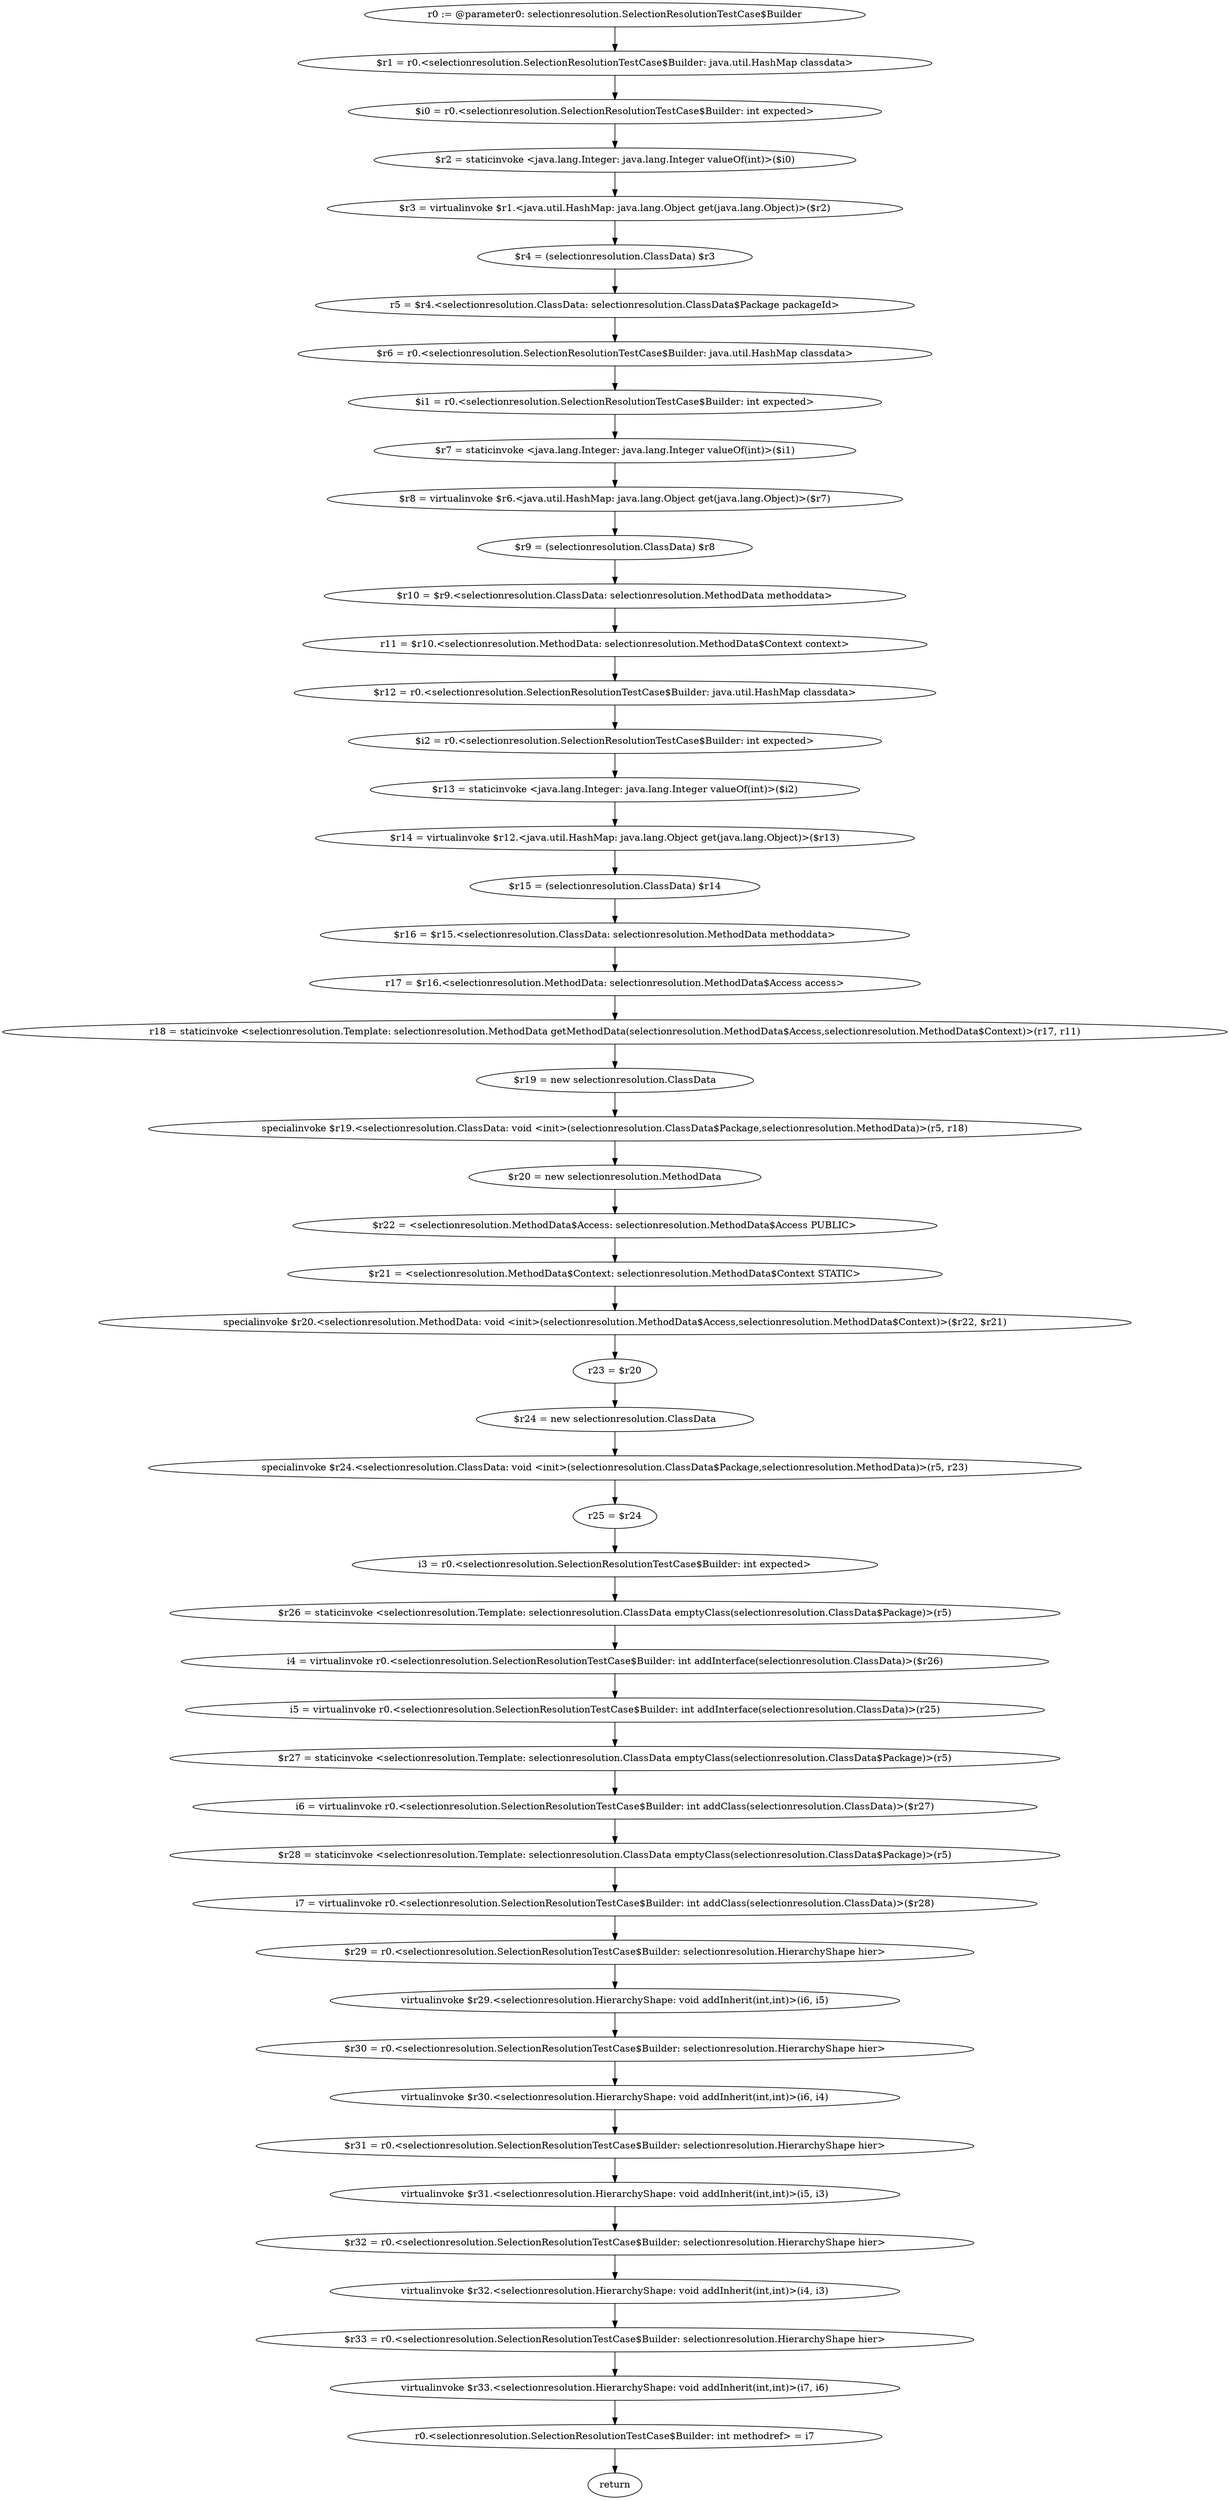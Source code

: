 digraph "unitGraph" {
    "r0 := @parameter0: selectionresolution.SelectionResolutionTestCase$Builder"
    "$r1 = r0.<selectionresolution.SelectionResolutionTestCase$Builder: java.util.HashMap classdata>"
    "$i0 = r0.<selectionresolution.SelectionResolutionTestCase$Builder: int expected>"
    "$r2 = staticinvoke <java.lang.Integer: java.lang.Integer valueOf(int)>($i0)"
    "$r3 = virtualinvoke $r1.<java.util.HashMap: java.lang.Object get(java.lang.Object)>($r2)"
    "$r4 = (selectionresolution.ClassData) $r3"
    "r5 = $r4.<selectionresolution.ClassData: selectionresolution.ClassData$Package packageId>"
    "$r6 = r0.<selectionresolution.SelectionResolutionTestCase$Builder: java.util.HashMap classdata>"
    "$i1 = r0.<selectionresolution.SelectionResolutionTestCase$Builder: int expected>"
    "$r7 = staticinvoke <java.lang.Integer: java.lang.Integer valueOf(int)>($i1)"
    "$r8 = virtualinvoke $r6.<java.util.HashMap: java.lang.Object get(java.lang.Object)>($r7)"
    "$r9 = (selectionresolution.ClassData) $r8"
    "$r10 = $r9.<selectionresolution.ClassData: selectionresolution.MethodData methoddata>"
    "r11 = $r10.<selectionresolution.MethodData: selectionresolution.MethodData$Context context>"
    "$r12 = r0.<selectionresolution.SelectionResolutionTestCase$Builder: java.util.HashMap classdata>"
    "$i2 = r0.<selectionresolution.SelectionResolutionTestCase$Builder: int expected>"
    "$r13 = staticinvoke <java.lang.Integer: java.lang.Integer valueOf(int)>($i2)"
    "$r14 = virtualinvoke $r12.<java.util.HashMap: java.lang.Object get(java.lang.Object)>($r13)"
    "$r15 = (selectionresolution.ClassData) $r14"
    "$r16 = $r15.<selectionresolution.ClassData: selectionresolution.MethodData methoddata>"
    "r17 = $r16.<selectionresolution.MethodData: selectionresolution.MethodData$Access access>"
    "r18 = staticinvoke <selectionresolution.Template: selectionresolution.MethodData getMethodData(selectionresolution.MethodData$Access,selectionresolution.MethodData$Context)>(r17, r11)"
    "$r19 = new selectionresolution.ClassData"
    "specialinvoke $r19.<selectionresolution.ClassData: void <init>(selectionresolution.ClassData$Package,selectionresolution.MethodData)>(r5, r18)"
    "$r20 = new selectionresolution.MethodData"
    "$r22 = <selectionresolution.MethodData$Access: selectionresolution.MethodData$Access PUBLIC>"
    "$r21 = <selectionresolution.MethodData$Context: selectionresolution.MethodData$Context STATIC>"
    "specialinvoke $r20.<selectionresolution.MethodData: void <init>(selectionresolution.MethodData$Access,selectionresolution.MethodData$Context)>($r22, $r21)"
    "r23 = $r20"
    "$r24 = new selectionresolution.ClassData"
    "specialinvoke $r24.<selectionresolution.ClassData: void <init>(selectionresolution.ClassData$Package,selectionresolution.MethodData)>(r5, r23)"
    "r25 = $r24"
    "i3 = r0.<selectionresolution.SelectionResolutionTestCase$Builder: int expected>"
    "$r26 = staticinvoke <selectionresolution.Template: selectionresolution.ClassData emptyClass(selectionresolution.ClassData$Package)>(r5)"
    "i4 = virtualinvoke r0.<selectionresolution.SelectionResolutionTestCase$Builder: int addInterface(selectionresolution.ClassData)>($r26)"
    "i5 = virtualinvoke r0.<selectionresolution.SelectionResolutionTestCase$Builder: int addInterface(selectionresolution.ClassData)>(r25)"
    "$r27 = staticinvoke <selectionresolution.Template: selectionresolution.ClassData emptyClass(selectionresolution.ClassData$Package)>(r5)"
    "i6 = virtualinvoke r0.<selectionresolution.SelectionResolutionTestCase$Builder: int addClass(selectionresolution.ClassData)>($r27)"
    "$r28 = staticinvoke <selectionresolution.Template: selectionresolution.ClassData emptyClass(selectionresolution.ClassData$Package)>(r5)"
    "i7 = virtualinvoke r0.<selectionresolution.SelectionResolutionTestCase$Builder: int addClass(selectionresolution.ClassData)>($r28)"
    "$r29 = r0.<selectionresolution.SelectionResolutionTestCase$Builder: selectionresolution.HierarchyShape hier>"
    "virtualinvoke $r29.<selectionresolution.HierarchyShape: void addInherit(int,int)>(i6, i5)"
    "$r30 = r0.<selectionresolution.SelectionResolutionTestCase$Builder: selectionresolution.HierarchyShape hier>"
    "virtualinvoke $r30.<selectionresolution.HierarchyShape: void addInherit(int,int)>(i6, i4)"
    "$r31 = r0.<selectionresolution.SelectionResolutionTestCase$Builder: selectionresolution.HierarchyShape hier>"
    "virtualinvoke $r31.<selectionresolution.HierarchyShape: void addInherit(int,int)>(i5, i3)"
    "$r32 = r0.<selectionresolution.SelectionResolutionTestCase$Builder: selectionresolution.HierarchyShape hier>"
    "virtualinvoke $r32.<selectionresolution.HierarchyShape: void addInherit(int,int)>(i4, i3)"
    "$r33 = r0.<selectionresolution.SelectionResolutionTestCase$Builder: selectionresolution.HierarchyShape hier>"
    "virtualinvoke $r33.<selectionresolution.HierarchyShape: void addInherit(int,int)>(i7, i6)"
    "r0.<selectionresolution.SelectionResolutionTestCase$Builder: int methodref> = i7"
    "return"
    "r0 := @parameter0: selectionresolution.SelectionResolutionTestCase$Builder"->"$r1 = r0.<selectionresolution.SelectionResolutionTestCase$Builder: java.util.HashMap classdata>";
    "$r1 = r0.<selectionresolution.SelectionResolutionTestCase$Builder: java.util.HashMap classdata>"->"$i0 = r0.<selectionresolution.SelectionResolutionTestCase$Builder: int expected>";
    "$i0 = r0.<selectionresolution.SelectionResolutionTestCase$Builder: int expected>"->"$r2 = staticinvoke <java.lang.Integer: java.lang.Integer valueOf(int)>($i0)";
    "$r2 = staticinvoke <java.lang.Integer: java.lang.Integer valueOf(int)>($i0)"->"$r3 = virtualinvoke $r1.<java.util.HashMap: java.lang.Object get(java.lang.Object)>($r2)";
    "$r3 = virtualinvoke $r1.<java.util.HashMap: java.lang.Object get(java.lang.Object)>($r2)"->"$r4 = (selectionresolution.ClassData) $r3";
    "$r4 = (selectionresolution.ClassData) $r3"->"r5 = $r4.<selectionresolution.ClassData: selectionresolution.ClassData$Package packageId>";
    "r5 = $r4.<selectionresolution.ClassData: selectionresolution.ClassData$Package packageId>"->"$r6 = r0.<selectionresolution.SelectionResolutionTestCase$Builder: java.util.HashMap classdata>";
    "$r6 = r0.<selectionresolution.SelectionResolutionTestCase$Builder: java.util.HashMap classdata>"->"$i1 = r0.<selectionresolution.SelectionResolutionTestCase$Builder: int expected>";
    "$i1 = r0.<selectionresolution.SelectionResolutionTestCase$Builder: int expected>"->"$r7 = staticinvoke <java.lang.Integer: java.lang.Integer valueOf(int)>($i1)";
    "$r7 = staticinvoke <java.lang.Integer: java.lang.Integer valueOf(int)>($i1)"->"$r8 = virtualinvoke $r6.<java.util.HashMap: java.lang.Object get(java.lang.Object)>($r7)";
    "$r8 = virtualinvoke $r6.<java.util.HashMap: java.lang.Object get(java.lang.Object)>($r7)"->"$r9 = (selectionresolution.ClassData) $r8";
    "$r9 = (selectionresolution.ClassData) $r8"->"$r10 = $r9.<selectionresolution.ClassData: selectionresolution.MethodData methoddata>";
    "$r10 = $r9.<selectionresolution.ClassData: selectionresolution.MethodData methoddata>"->"r11 = $r10.<selectionresolution.MethodData: selectionresolution.MethodData$Context context>";
    "r11 = $r10.<selectionresolution.MethodData: selectionresolution.MethodData$Context context>"->"$r12 = r0.<selectionresolution.SelectionResolutionTestCase$Builder: java.util.HashMap classdata>";
    "$r12 = r0.<selectionresolution.SelectionResolutionTestCase$Builder: java.util.HashMap classdata>"->"$i2 = r0.<selectionresolution.SelectionResolutionTestCase$Builder: int expected>";
    "$i2 = r0.<selectionresolution.SelectionResolutionTestCase$Builder: int expected>"->"$r13 = staticinvoke <java.lang.Integer: java.lang.Integer valueOf(int)>($i2)";
    "$r13 = staticinvoke <java.lang.Integer: java.lang.Integer valueOf(int)>($i2)"->"$r14 = virtualinvoke $r12.<java.util.HashMap: java.lang.Object get(java.lang.Object)>($r13)";
    "$r14 = virtualinvoke $r12.<java.util.HashMap: java.lang.Object get(java.lang.Object)>($r13)"->"$r15 = (selectionresolution.ClassData) $r14";
    "$r15 = (selectionresolution.ClassData) $r14"->"$r16 = $r15.<selectionresolution.ClassData: selectionresolution.MethodData methoddata>";
    "$r16 = $r15.<selectionresolution.ClassData: selectionresolution.MethodData methoddata>"->"r17 = $r16.<selectionresolution.MethodData: selectionresolution.MethodData$Access access>";
    "r17 = $r16.<selectionresolution.MethodData: selectionresolution.MethodData$Access access>"->"r18 = staticinvoke <selectionresolution.Template: selectionresolution.MethodData getMethodData(selectionresolution.MethodData$Access,selectionresolution.MethodData$Context)>(r17, r11)";
    "r18 = staticinvoke <selectionresolution.Template: selectionresolution.MethodData getMethodData(selectionresolution.MethodData$Access,selectionresolution.MethodData$Context)>(r17, r11)"->"$r19 = new selectionresolution.ClassData";
    "$r19 = new selectionresolution.ClassData"->"specialinvoke $r19.<selectionresolution.ClassData: void <init>(selectionresolution.ClassData$Package,selectionresolution.MethodData)>(r5, r18)";
    "specialinvoke $r19.<selectionresolution.ClassData: void <init>(selectionresolution.ClassData$Package,selectionresolution.MethodData)>(r5, r18)"->"$r20 = new selectionresolution.MethodData";
    "$r20 = new selectionresolution.MethodData"->"$r22 = <selectionresolution.MethodData$Access: selectionresolution.MethodData$Access PUBLIC>";
    "$r22 = <selectionresolution.MethodData$Access: selectionresolution.MethodData$Access PUBLIC>"->"$r21 = <selectionresolution.MethodData$Context: selectionresolution.MethodData$Context STATIC>";
    "$r21 = <selectionresolution.MethodData$Context: selectionresolution.MethodData$Context STATIC>"->"specialinvoke $r20.<selectionresolution.MethodData: void <init>(selectionresolution.MethodData$Access,selectionresolution.MethodData$Context)>($r22, $r21)";
    "specialinvoke $r20.<selectionresolution.MethodData: void <init>(selectionresolution.MethodData$Access,selectionresolution.MethodData$Context)>($r22, $r21)"->"r23 = $r20";
    "r23 = $r20"->"$r24 = new selectionresolution.ClassData";
    "$r24 = new selectionresolution.ClassData"->"specialinvoke $r24.<selectionresolution.ClassData: void <init>(selectionresolution.ClassData$Package,selectionresolution.MethodData)>(r5, r23)";
    "specialinvoke $r24.<selectionresolution.ClassData: void <init>(selectionresolution.ClassData$Package,selectionresolution.MethodData)>(r5, r23)"->"r25 = $r24";
    "r25 = $r24"->"i3 = r0.<selectionresolution.SelectionResolutionTestCase$Builder: int expected>";
    "i3 = r0.<selectionresolution.SelectionResolutionTestCase$Builder: int expected>"->"$r26 = staticinvoke <selectionresolution.Template: selectionresolution.ClassData emptyClass(selectionresolution.ClassData$Package)>(r5)";
    "$r26 = staticinvoke <selectionresolution.Template: selectionresolution.ClassData emptyClass(selectionresolution.ClassData$Package)>(r5)"->"i4 = virtualinvoke r0.<selectionresolution.SelectionResolutionTestCase$Builder: int addInterface(selectionresolution.ClassData)>($r26)";
    "i4 = virtualinvoke r0.<selectionresolution.SelectionResolutionTestCase$Builder: int addInterface(selectionresolution.ClassData)>($r26)"->"i5 = virtualinvoke r0.<selectionresolution.SelectionResolutionTestCase$Builder: int addInterface(selectionresolution.ClassData)>(r25)";
    "i5 = virtualinvoke r0.<selectionresolution.SelectionResolutionTestCase$Builder: int addInterface(selectionresolution.ClassData)>(r25)"->"$r27 = staticinvoke <selectionresolution.Template: selectionresolution.ClassData emptyClass(selectionresolution.ClassData$Package)>(r5)";
    "$r27 = staticinvoke <selectionresolution.Template: selectionresolution.ClassData emptyClass(selectionresolution.ClassData$Package)>(r5)"->"i6 = virtualinvoke r0.<selectionresolution.SelectionResolutionTestCase$Builder: int addClass(selectionresolution.ClassData)>($r27)";
    "i6 = virtualinvoke r0.<selectionresolution.SelectionResolutionTestCase$Builder: int addClass(selectionresolution.ClassData)>($r27)"->"$r28 = staticinvoke <selectionresolution.Template: selectionresolution.ClassData emptyClass(selectionresolution.ClassData$Package)>(r5)";
    "$r28 = staticinvoke <selectionresolution.Template: selectionresolution.ClassData emptyClass(selectionresolution.ClassData$Package)>(r5)"->"i7 = virtualinvoke r0.<selectionresolution.SelectionResolutionTestCase$Builder: int addClass(selectionresolution.ClassData)>($r28)";
    "i7 = virtualinvoke r0.<selectionresolution.SelectionResolutionTestCase$Builder: int addClass(selectionresolution.ClassData)>($r28)"->"$r29 = r0.<selectionresolution.SelectionResolutionTestCase$Builder: selectionresolution.HierarchyShape hier>";
    "$r29 = r0.<selectionresolution.SelectionResolutionTestCase$Builder: selectionresolution.HierarchyShape hier>"->"virtualinvoke $r29.<selectionresolution.HierarchyShape: void addInherit(int,int)>(i6, i5)";
    "virtualinvoke $r29.<selectionresolution.HierarchyShape: void addInherit(int,int)>(i6, i5)"->"$r30 = r0.<selectionresolution.SelectionResolutionTestCase$Builder: selectionresolution.HierarchyShape hier>";
    "$r30 = r0.<selectionresolution.SelectionResolutionTestCase$Builder: selectionresolution.HierarchyShape hier>"->"virtualinvoke $r30.<selectionresolution.HierarchyShape: void addInherit(int,int)>(i6, i4)";
    "virtualinvoke $r30.<selectionresolution.HierarchyShape: void addInherit(int,int)>(i6, i4)"->"$r31 = r0.<selectionresolution.SelectionResolutionTestCase$Builder: selectionresolution.HierarchyShape hier>";
    "$r31 = r0.<selectionresolution.SelectionResolutionTestCase$Builder: selectionresolution.HierarchyShape hier>"->"virtualinvoke $r31.<selectionresolution.HierarchyShape: void addInherit(int,int)>(i5, i3)";
    "virtualinvoke $r31.<selectionresolution.HierarchyShape: void addInherit(int,int)>(i5, i3)"->"$r32 = r0.<selectionresolution.SelectionResolutionTestCase$Builder: selectionresolution.HierarchyShape hier>";
    "$r32 = r0.<selectionresolution.SelectionResolutionTestCase$Builder: selectionresolution.HierarchyShape hier>"->"virtualinvoke $r32.<selectionresolution.HierarchyShape: void addInherit(int,int)>(i4, i3)";
    "virtualinvoke $r32.<selectionresolution.HierarchyShape: void addInherit(int,int)>(i4, i3)"->"$r33 = r0.<selectionresolution.SelectionResolutionTestCase$Builder: selectionresolution.HierarchyShape hier>";
    "$r33 = r0.<selectionresolution.SelectionResolutionTestCase$Builder: selectionresolution.HierarchyShape hier>"->"virtualinvoke $r33.<selectionresolution.HierarchyShape: void addInherit(int,int)>(i7, i6)";
    "virtualinvoke $r33.<selectionresolution.HierarchyShape: void addInherit(int,int)>(i7, i6)"->"r0.<selectionresolution.SelectionResolutionTestCase$Builder: int methodref> = i7";
    "r0.<selectionresolution.SelectionResolutionTestCase$Builder: int methodref> = i7"->"return";
}
